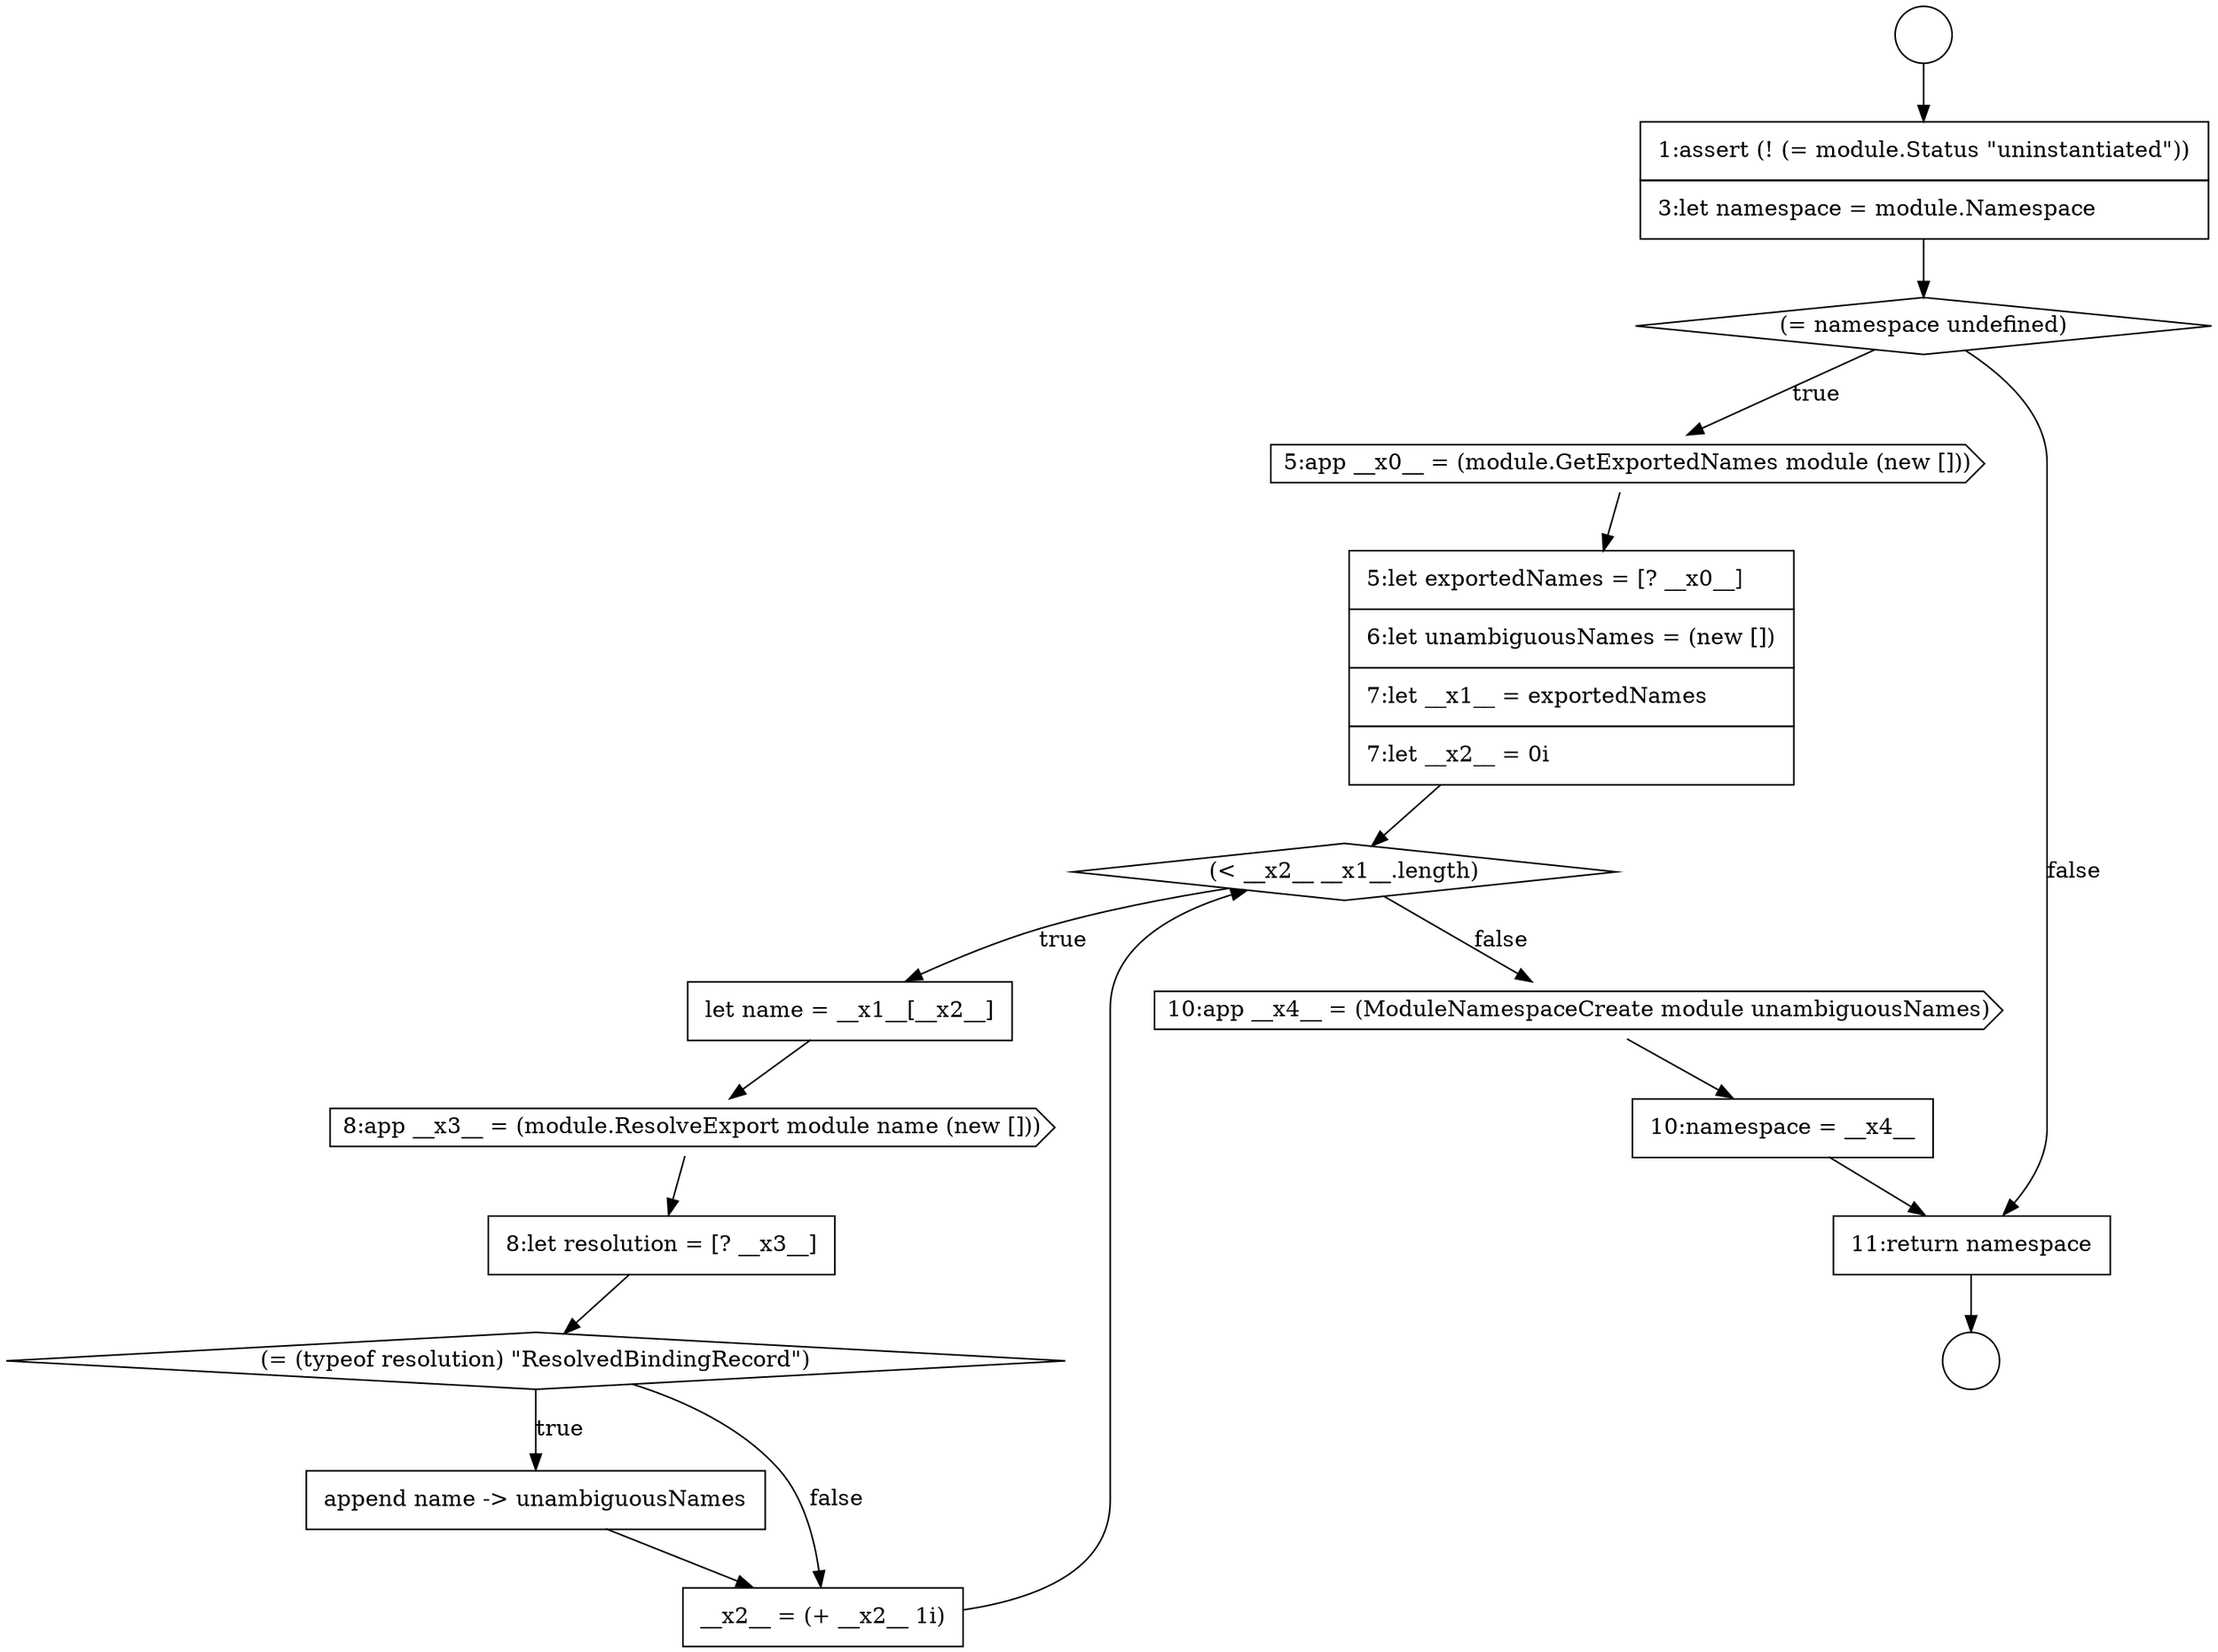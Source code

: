 digraph {
  node10431 [shape=diamond, label=<<font color="black">(&lt; __x2__ __x1__.length)</font>> color="black" fillcolor="white" style=filled]
  node10433 [shape=cds, label=<<font color="black">8:app __x3__ = (module.ResolveExport module name (new []))</font>> color="black" fillcolor="white" style=filled]
  node10427 [shape=none, margin=0, label=<<font color="black">
    <table border="0" cellborder="1" cellspacing="0" cellpadding="10">
      <tr><td align="left">1:assert (! (= module.Status &quot;uninstantiated&quot;))</td></tr>
      <tr><td align="left">3:let namespace = module.Namespace</td></tr>
    </table>
  </font>> color="black" fillcolor="white" style=filled]
  node10437 [shape=none, margin=0, label=<<font color="black">
    <table border="0" cellborder="1" cellspacing="0" cellpadding="10">
      <tr><td align="left">__x2__ = (+ __x2__ 1i)</td></tr>
    </table>
  </font>> color="black" fillcolor="white" style=filled]
  node10426 [shape=circle label=" " color="black" fillcolor="white" style=filled]
  node10438 [shape=cds, label=<<font color="black">10:app __x4__ = (ModuleNamespaceCreate module unambiguousNames)</font>> color="black" fillcolor="white" style=filled]
  node10429 [shape=cds, label=<<font color="black">5:app __x0__ = (module.GetExportedNames module (new []))</font>> color="black" fillcolor="white" style=filled]
  node10439 [shape=none, margin=0, label=<<font color="black">
    <table border="0" cellborder="1" cellspacing="0" cellpadding="10">
      <tr><td align="left">10:namespace = __x4__</td></tr>
    </table>
  </font>> color="black" fillcolor="white" style=filled]
  node10428 [shape=diamond, label=<<font color="black">(= namespace undefined)</font>> color="black" fillcolor="white" style=filled]
  node10440 [shape=none, margin=0, label=<<font color="black">
    <table border="0" cellborder="1" cellspacing="0" cellpadding="10">
      <tr><td align="left">11:return namespace</td></tr>
    </table>
  </font>> color="black" fillcolor="white" style=filled]
  node10434 [shape=none, margin=0, label=<<font color="black">
    <table border="0" cellborder="1" cellspacing="0" cellpadding="10">
      <tr><td align="left">8:let resolution = [? __x3__]</td></tr>
    </table>
  </font>> color="black" fillcolor="white" style=filled]
  node10430 [shape=none, margin=0, label=<<font color="black">
    <table border="0" cellborder="1" cellspacing="0" cellpadding="10">
      <tr><td align="left">5:let exportedNames = [? __x0__]</td></tr>
      <tr><td align="left">6:let unambiguousNames = (new [])</td></tr>
      <tr><td align="left">7:let __x1__ = exportedNames</td></tr>
      <tr><td align="left">7:let __x2__ = 0i</td></tr>
    </table>
  </font>> color="black" fillcolor="white" style=filled]
  node10425 [shape=circle label=" " color="black" fillcolor="white" style=filled]
  node10435 [shape=diamond, label=<<font color="black">(= (typeof resolution) &quot;ResolvedBindingRecord&quot;)</font>> color="black" fillcolor="white" style=filled]
  node10436 [shape=none, margin=0, label=<<font color="black">
    <table border="0" cellborder="1" cellspacing="0" cellpadding="10">
      <tr><td align="left">append name -&gt; unambiguousNames</td></tr>
    </table>
  </font>> color="black" fillcolor="white" style=filled]
  node10432 [shape=none, margin=0, label=<<font color="black">
    <table border="0" cellborder="1" cellspacing="0" cellpadding="10">
      <tr><td align="left">let name = __x1__[__x2__]</td></tr>
    </table>
  </font>> color="black" fillcolor="white" style=filled]
  node10438 -> node10439 [ color="black"]
  node10428 -> node10429 [label=<<font color="black">true</font>> color="black"]
  node10428 -> node10440 [label=<<font color="black">false</font>> color="black"]
  node10430 -> node10431 [ color="black"]
  node10435 -> node10436 [label=<<font color="black">true</font>> color="black"]
  node10435 -> node10437 [label=<<font color="black">false</font>> color="black"]
  node10436 -> node10437 [ color="black"]
  node10433 -> node10434 [ color="black"]
  node10437 -> node10431 [ color="black"]
  node10429 -> node10430 [ color="black"]
  node10425 -> node10427 [ color="black"]
  node10427 -> node10428 [ color="black"]
  node10431 -> node10432 [label=<<font color="black">true</font>> color="black"]
  node10431 -> node10438 [label=<<font color="black">false</font>> color="black"]
  node10439 -> node10440 [ color="black"]
  node10434 -> node10435 [ color="black"]
  node10432 -> node10433 [ color="black"]
  node10440 -> node10426 [ color="black"]
}
